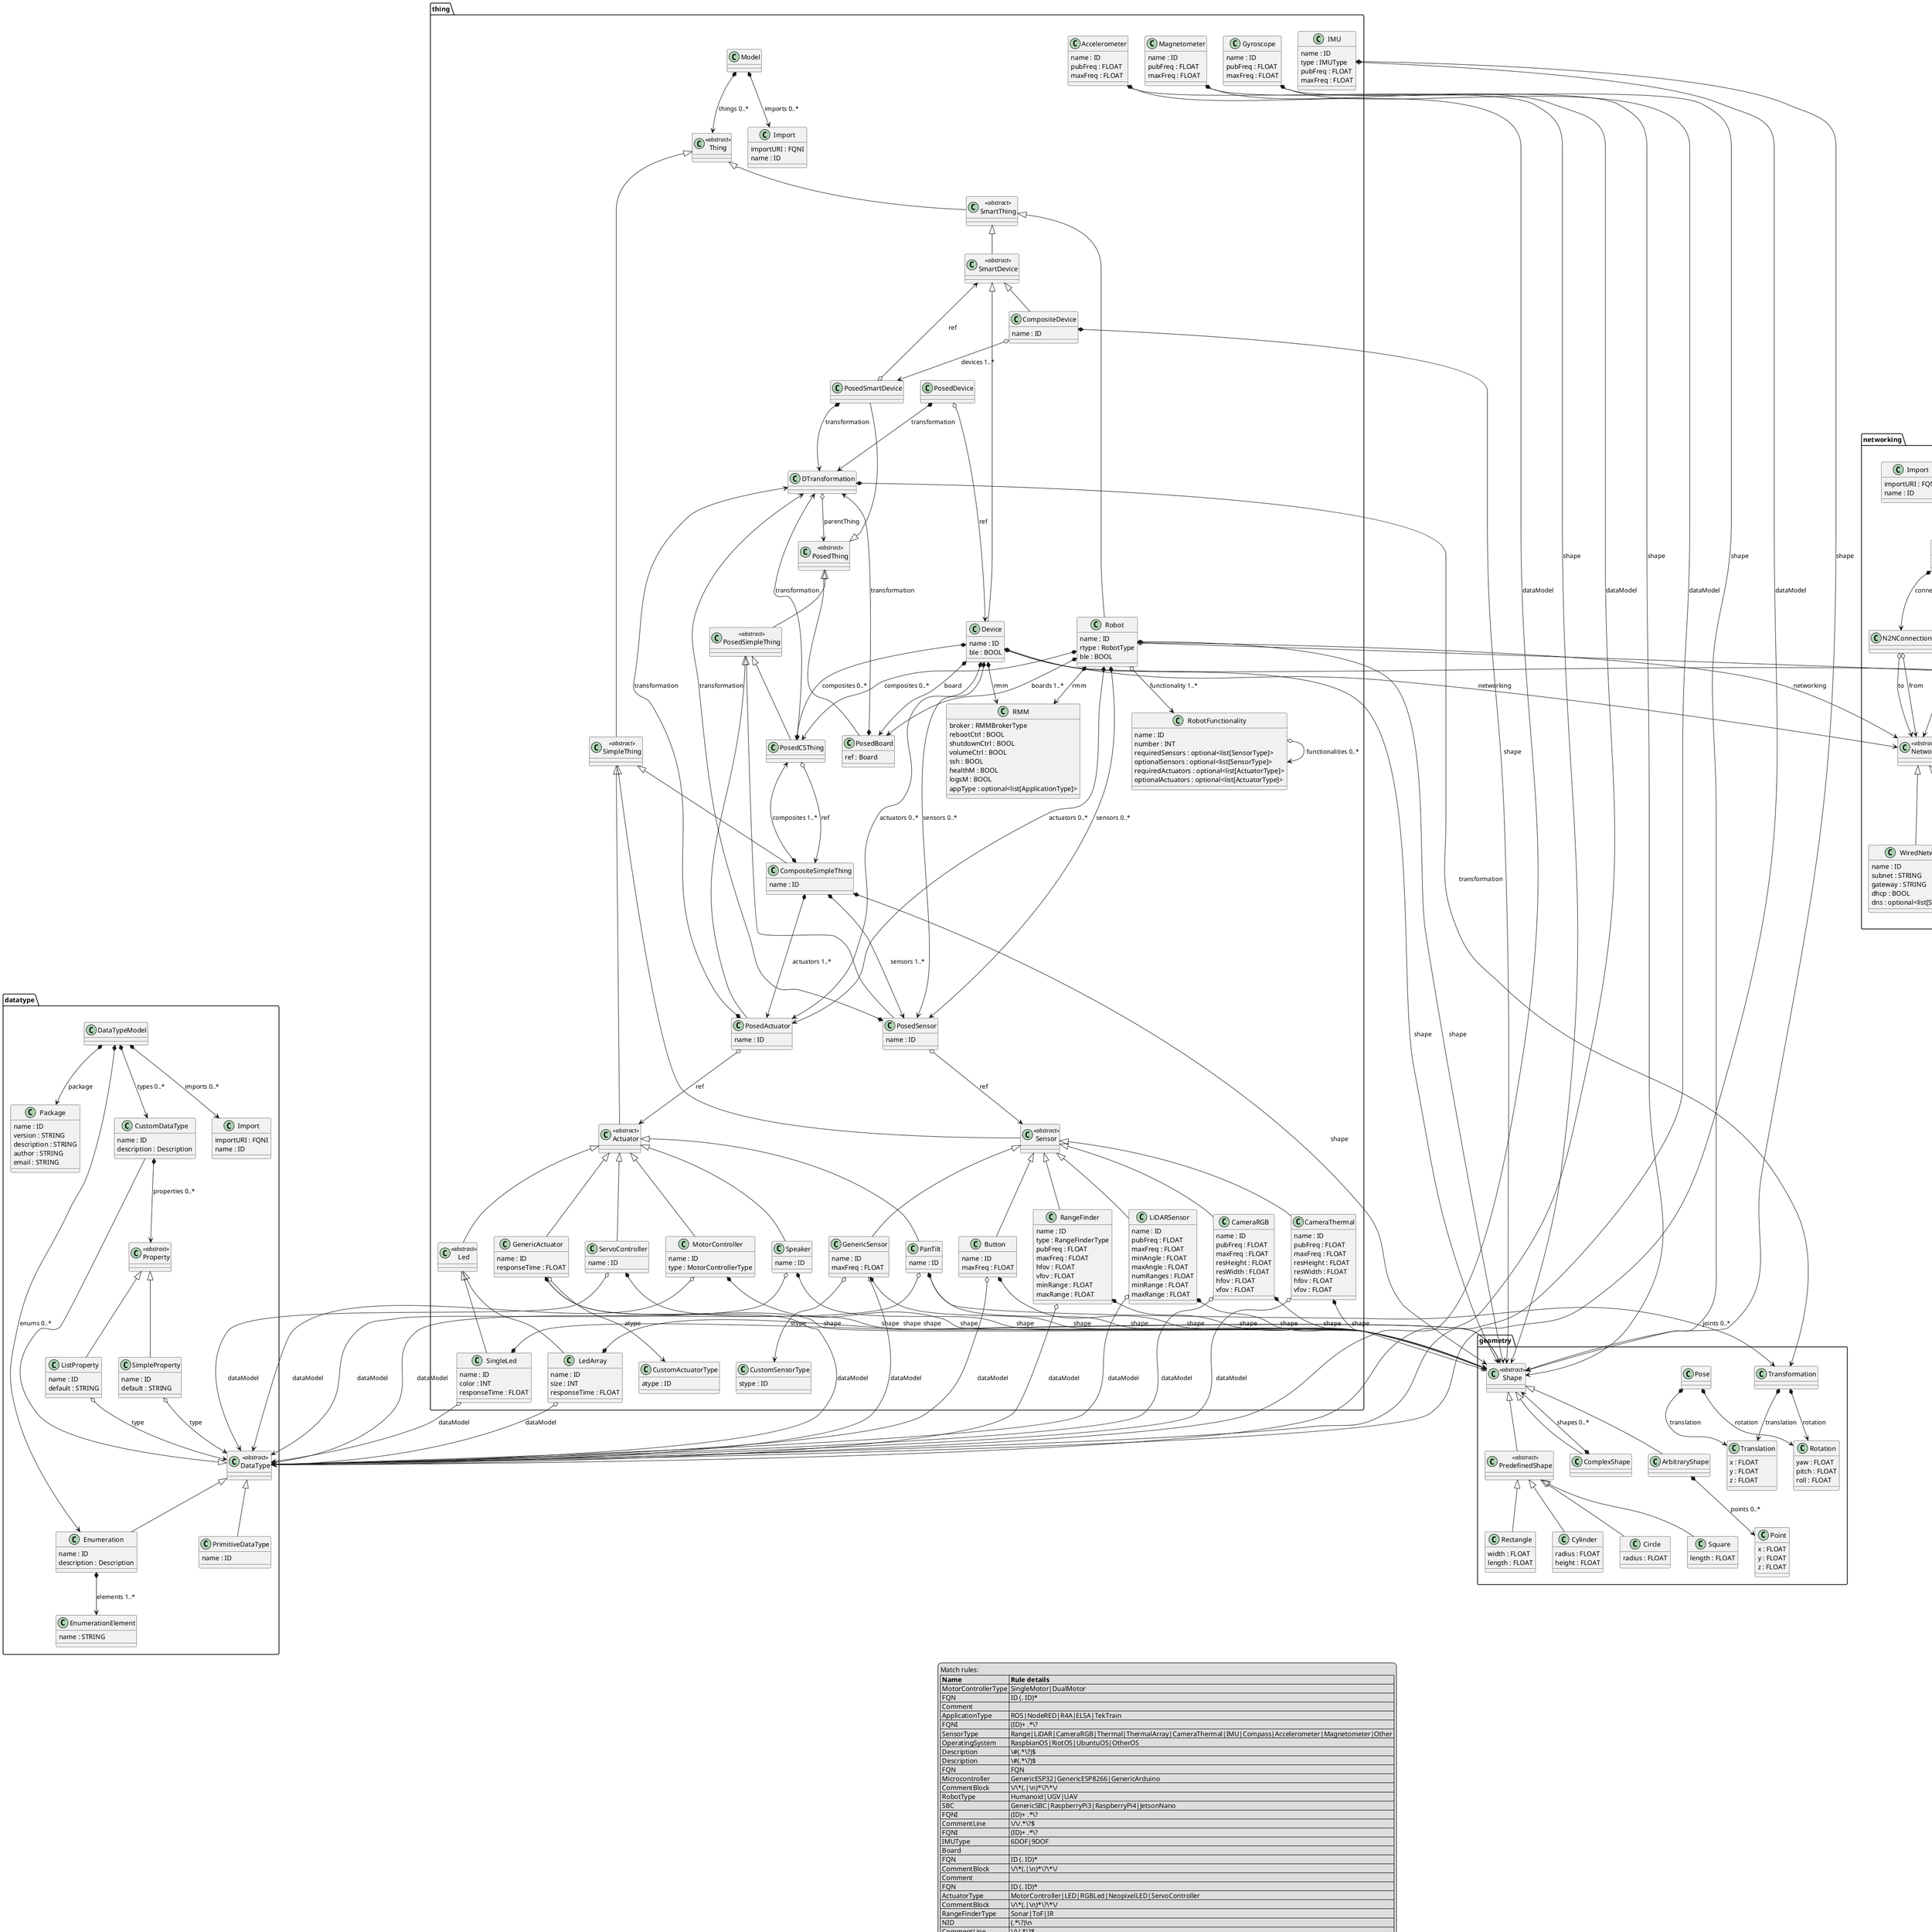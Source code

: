 @startuml
set namespaceSeparator .


class thing.Model  {
}


class thing.Thing <<abstract>> {
}


class thing.SmartThing <<abstract>> {
}


class thing.SmartDevice <<abstract>> {
}


class thing.CompositeDevice  {
  name : ID
}


class thing.SimpleThing <<abstract>> {
}


class thing.CompositeSimpleThing  {
  name : ID
}


class thing.Robot  {
  name : ID
  rtype : RobotType
  ble : BOOL
}


class thing.Device  {
  name : ID
  ble : BOOL
}


class thing.PosedThing <<abstract>> {
}


class thing.PosedSimpleThing <<abstract>> {
}


class thing.PosedCSThing  {
}


class thing.PosedSmartDevice  {
}


class thing.PosedDevice  {
}


class thing.PosedSensor  {
  name : ID
}


class thing.PosedActuator  {
  name : ID
}


class thing.PosedBoard  {
  ref : Board
}


class thing.Actuator <<abstract>> {
}


class thing.CustomSensorType  {
  stype : ID
}


class thing.CustomActuatorType  {
  atype : ID
}


class thing.MotorController  {
  name : ID
  type : MotorControllerType
}


class thing.ServoController  {
  name : ID
}


class thing.PanTilt  {
  name : ID
}


class thing.Speaker  {
  name : ID
}


class thing.Led <<abstract>> {
}


class thing.SingleLed  {
  name : ID
  color : INT
  responseTime : FLOAT
}


class thing.LedArray  {
  name : ID
  size : INT
  responseTime : FLOAT
}


class thing.GenericActuator  {
  name : ID
  responseTime : FLOAT
}


class thing.Sensor <<abstract>> {
}


class thing.GenericSensor  {
  name : ID
  maxFreq : FLOAT
}


class thing.Button  {
  name : ID
  maxFreq : FLOAT
}


class thing.RangeFinder  {
  name : ID
  type : RangeFinderType
  pubFreq : FLOAT
  maxFreq : FLOAT
  hfov : FLOAT
  vfov : FLOAT
  minRange : FLOAT
  maxRange : FLOAT
}


class thing.LiDARSensor  {
  name : ID
  pubFreq : FLOAT
  maxFreq : FLOAT
  minAngle : FLOAT
  maxAngle : FLOAT
  numRanges : FLOAT
  minRange : FLOAT
  maxRange : FLOAT
}


class thing.CameraRGB  {
  name : ID
  pubFreq : FLOAT
  maxFreq : FLOAT
  resHeight : FLOAT
  resWidth : FLOAT
  hfov : FLOAT
  vfov : FLOAT
}


class thing.CameraThermal  {
  name : ID
  pubFreq : FLOAT
  maxFreq : FLOAT
  resHeight : FLOAT
  resWidth : FLOAT
  hfov : FLOAT
  vfov : FLOAT
}


class thing.Accelerometer  {
  name : ID
  pubFreq : FLOAT
  maxFreq : FLOAT
}


class thing.Magnetometer  {
  name : ID
  pubFreq : FLOAT
  maxFreq : FLOAT
}


class thing.Gyroscope  {
  name : ID
  pubFreq : FLOAT
  maxFreq : FLOAT
}


class thing.IMU  {
  name : ID
  type : IMUType
  pubFreq : FLOAT
  maxFreq : FLOAT
}


class thing.RobotFunctionality  {
  name : ID
  number : INT
  requiredSensors : optional<list[SensorType]>
  optionalSensors : optional<list[SensorType]>
  requiredActuators : optional<list[ActuatorType]>
  optionalActuators : optional<list[ActuatorType]>
}


class thing.RMM  {
  broker : RMMBrokerType
  rebootCtrl : BOOL
  shutdownCtrl : BOOL
  volumeCtrl : BOOL
  ssh : BOOL
  healthM : BOOL
  logsM : BOOL
  appType : optional<list[ApplicationType]>
}


class thing.Import  {
  importURI : FQNI
  name : ID
}


class thing.DTransformation  {
}


class networking.Networking  {
}


class networking.NetworkTopology  {
  name : ID
}


class networking.N2NConnection  {
}


class networking.Network <<abstract>> {
}


class networking.WiredNetwork  {
  name : ID
  subnet : STRING
  gateway : STRING
  dhcp : BOOL
  dns : optional<list[STRING]>
}


class networking.WirelessNetwork  {
  name : ID
  wifi_ssid : STRING
  psk : STRING
  ip : STRING
  subnet : STRING
  gateway : STRING
  dns : optional<list[NID]>
}


class networking.Import  {
  importURI : FQNI
  name : ID
}


class communication.Model  {
}


class communication.CommunicationMiddleware <<abstract>> {
}


class communication.MessageBroker <<abstract>> {
}


class communication.REST  {
  name : ID
  baseUrl : STRING
  port : INT
}


class communication.Authentication <<abstract>> {
}


class communication.AuthPlain  {
  username : STRING
  password : STRING
}


class communication.AuthApiKey  {
  key : STRING
}


class communication.AMQPBroker  {
  name : ID
  host : STRING
  port : INT
  vhost : STRING
  ssl : BOOL
}


class communication.MQTTBroker  {
  name : ID
  host : STRING
  port : INT
  ssl : BOOL
}


class communication.RedisBroker  {
  name : ID
  host : STRING
  port : INT
  db : INT
  ssl : BOOL
}


class communication.Import  {
  importURI : FQNI
  name : ID
}


class datatype.DataTypeModel  {
}


class datatype.Package  {
  name : ID
  version : STRING
  description : STRING
  author : STRING
  email : STRING
}


class datatype.DataType <<abstract>> {
}


class datatype.CustomDataType  {
  name : ID
  description : Description
}


class datatype.Property <<abstract>> {
}


class datatype.SimpleProperty  {
  name : ID
  default : STRING
}


class datatype.ListProperty  {
  name : ID
  default : STRING
}


class datatype.Enumeration  {
  name : ID
  description : Description
}


class datatype.EnumerationElement  {
  name : STRING
}


class datatype.PrimitiveDataType  {
  name : ID
}


class datatype.Import  {
  importURI : FQNI
  name : ID
}


class geometry.Point  {
  x : FLOAT
  y : FLOAT
  z : FLOAT
}


class geometry.Translation  {
  x : FLOAT
  y : FLOAT
  z : FLOAT
}


class geometry.Rotation  {
  yaw : FLOAT
  pitch : FLOAT
  roll : FLOAT
}


class geometry.Transformation  {
}


class geometry.Pose  {
}


class geometry.Shape <<abstract>> {
}


class geometry.ComplexShape  {
}


class geometry.PredefinedShape <<abstract>> {
}


class geometry.Circle  {
  radius : FLOAT
}


class geometry.Square  {
  length : FLOAT
}


class geometry.Rectangle  {
  width : FLOAT
  length : FLOAT
}


class geometry.Cylinder  {
  radius : FLOAT
  height : FLOAT
}


class geometry.ArbitraryShape  {
}


thing.Model *--> thing.Import: imports 0..*
thing.Model *--> thing.Thing: things 0..*
thing.Thing <|-- thing.SmartThing
thing.Thing <|-- thing.SimpleThing
thing.SmartThing <|-- thing.Robot
thing.SmartThing <|-- thing.SmartDevice
thing.SmartDevice <|-- thing.Device
thing.SmartDevice <|-- thing.CompositeDevice
thing.CompositeDevice o--> thing.PosedSmartDevice: devices 1..*
thing.CompositeDevice *--> geometry.Shape: shape
thing.SimpleThing <|-- thing.Sensor
thing.SimpleThing <|-- thing.Actuator
thing.SimpleThing <|-- thing.CompositeSimpleThing
thing.CompositeSimpleThing *--> geometry.Shape: shape
thing.CompositeSimpleThing *--> thing.PosedSensor: sensors 1..*
thing.CompositeSimpleThing *--> thing.PosedActuator: actuators 1..*
thing.CompositeSimpleThing *--> thing.PosedCSThing: composites 1..*
thing.Robot *--> thing.PosedBoard: boards 1..*
thing.Robot *--> thing.PosedSensor: sensors 0..*
thing.Robot *--> thing.PosedActuator: actuators 0..*
thing.Robot *--> thing.PosedCSThing: composites 0..*
thing.Robot o--> thing.RobotFunctionality: functionality 1..*
thing.Robot o--> networking.Network: networking
thing.Robot o--> communication.CommunicationMiddleware: communication
thing.Robot *--> geometry.Shape: shape
thing.Robot *--> thing.RMM: rmm
thing.Device *--> thing.PosedBoard: board
thing.Device *--> thing.PosedSensor: sensors 0..*
thing.Device *--> thing.PosedActuator: actuators 0..*
thing.Device *--> thing.PosedCSThing: composites 0..*
thing.Device o--> networking.Network: networking
thing.Device o--> communication.CommunicationMiddleware: communication
thing.Device *--> geometry.Shape: shape
thing.Device *--> thing.RMM: rmm
thing.PosedThing <|-- thing.PosedSmartDevice
thing.PosedThing <|-- thing.PosedSimpleThing
thing.PosedThing <|-- thing.PosedBoard
thing.PosedSimpleThing <|-- thing.PosedSensor
thing.PosedSimpleThing <|-- thing.PosedActuator
thing.PosedSimpleThing <|-- thing.PosedCSThing
thing.PosedCSThing o--> thing.CompositeSimpleThing: ref
thing.PosedCSThing *--> thing.DTransformation: transformation
thing.PosedSmartDevice o--> thing.SmartDevice: ref
thing.PosedSmartDevice *--> thing.DTransformation: transformation
thing.PosedDevice o--> thing.Device: ref
thing.PosedDevice *--> thing.DTransformation: transformation
thing.PosedSensor o--> thing.Sensor: ref
thing.PosedSensor *--> thing.DTransformation: transformation
thing.PosedActuator o--> thing.Actuator: ref
thing.PosedActuator *--> thing.DTransformation: transformation
thing.PosedBoard *--> thing.DTransformation: transformation
thing.Actuator <|-- thing.GenericActuator
thing.Actuator <|-- thing.MotorController
thing.Actuator <|-- thing.ServoController
thing.Actuator <|-- thing.PanTilt
thing.Actuator <|-- thing.Speaker
thing.Actuator <|-- thing.Led
thing.MotorController o--> datatype.DataType: dataModel
thing.MotorController *--> geometry.Shape: shape
thing.ServoController o--> datatype.DataType: dataModel
thing.ServoController *--> geometry.Shape: shape
thing.PanTilt o--> datatype.DataType: dataModel
thing.PanTilt *--> geometry.Transformation: joints 0..*
thing.PanTilt *--> geometry.Shape: shape
thing.Speaker o--> datatype.DataType: dataModel
thing.Speaker *--> geometry.Shape: shape
thing.Led <|-- thing.SingleLed
thing.Led <|-- thing.LedArray
thing.SingleLed o--> datatype.DataType: dataModel
thing.SingleLed *--> geometry.Shape: shape
thing.LedArray o--> datatype.DataType: dataModel
thing.LedArray *--> geometry.Shape: shape
thing.GenericActuator o--> thing.CustomActuatorType: atype
thing.GenericActuator o--> datatype.DataType: dataModel
thing.GenericActuator *--> geometry.Shape: shape
thing.Sensor <|-- thing.GenericSensor
thing.Sensor <|-- thing.RangeFinder
thing.Sensor <|-- thing.LiDARSensor
thing.Sensor <|-- thing.CameraRGB
thing.Sensor <|-- thing.CameraThermal
thing.Sensor <|-- thing.Button
thing.GenericSensor o--> thing.CustomSensorType: stype
thing.GenericSensor o--> datatype.DataType: dataModel
thing.GenericSensor *--> geometry.Shape: shape
thing.Button o--> datatype.DataType: dataModel
thing.Button *--> geometry.Shape: shape
thing.RangeFinder o--> datatype.DataType: dataModel
thing.RangeFinder *--> geometry.Shape: shape
thing.LiDARSensor o--> datatype.DataType: dataModel
thing.LiDARSensor *--> geometry.Shape: shape
thing.CameraRGB o--> datatype.DataType: dataModel
thing.CameraRGB *--> geometry.Shape: shape
thing.CameraThermal o--> datatype.DataType: dataModel
thing.CameraThermal *--> geometry.Shape: shape
thing.Accelerometer o--> datatype.DataType: dataModel
thing.Accelerometer *--> geometry.Shape: shape
thing.Magnetometer o--> datatype.DataType: dataModel
thing.Magnetometer *--> geometry.Shape: shape
thing.Gyroscope o--> datatype.DataType: dataModel
thing.Gyroscope *--> geometry.Shape: shape
thing.IMU o--> datatype.DataType: dataModel
thing.IMU *--> geometry.Shape: shape
thing.RobotFunctionality o--> thing.RobotFunctionality: functionalities 0..*
thing.DTransformation *--> geometry.Transformation: transformation
thing.DTransformation o--> thing.PosedThing: parentThing
networking.Networking *--> networking.Network: networks 0..*
networking.Networking *--> networking.NetworkTopology: topology
networking.NetworkTopology o--> networking.Network: networks 0..*
networking.NetworkTopology *--> networking.N2NConnection: connections 0..*
networking.N2NConnection o--> networking.Network: from
networking.N2NConnection o--> networking.Network: to
networking.Network <|-- networking.WiredNetwork
networking.Network <|-- networking.WirelessNetwork
communication.Model *--> communication.Import: imports 0..*
communication.Model *--> communication.CommunicationMiddleware: communication 0..*
communication.CommunicationMiddleware <|-- communication.MessageBroker
communication.CommunicationMiddleware <|-- communication.REST
communication.MessageBroker <|-- communication.AMQPBroker
communication.MessageBroker <|-- communication.MQTTBroker
communication.MessageBroker <|-- communication.RedisBroker
communication.REST *--> communication.Authentication: auth
communication.Authentication <|-- communication.AuthPlain
communication.Authentication <|-- communication.AuthApiKey
communication.AMQPBroker *--> communication.Authentication: auth
communication.MQTTBroker *--> communication.Authentication: auth
communication.RedisBroker *--> communication.Authentication: auth
datatype.DataTypeModel *--> datatype.Import: imports 0..*
datatype.DataTypeModel *--> datatype.Package: package
datatype.DataTypeModel *--> datatype.CustomDataType: types 0..*
datatype.DataTypeModel *--> datatype.Enumeration: enums 0..*
datatype.DataType <|-- datatype.PrimitiveDataType
datatype.DataType <|-- datatype.CustomDataType
datatype.DataType <|-- datatype.Enumeration
datatype.CustomDataType *--> datatype.Property: properties 0..*
datatype.Property <|-- datatype.ListProperty
datatype.Property <|-- datatype.SimpleProperty
datatype.SimpleProperty o--> datatype.DataType: type
datatype.ListProperty o--> datatype.DataType: type
datatype.Enumeration *--> datatype.EnumerationElement: elements 1..*
geometry.Transformation *--> geometry.Translation: translation
geometry.Transformation *--> geometry.Rotation: rotation
geometry.Pose *--> geometry.Translation: translation
geometry.Pose *--> geometry.Rotation: rotation
geometry.Shape <|-- geometry.PredefinedShape
geometry.Shape <|-- geometry.ArbitraryShape
geometry.Shape <|-- geometry.ComplexShape
geometry.ComplexShape *--> geometry.Shape: shapes 0..*
geometry.PredefinedShape <|-- geometry.Circle
geometry.PredefinedShape <|-- geometry.Square
geometry.PredefinedShape <|-- geometry.Rectangle
geometry.PredefinedShape <|-- geometry.Cylinder
geometry.ArbitraryShape *--> geometry.Point: points 0..*

legend
  Match rules:
  |= Name  |= Rule details |
  | MotorControllerType | SingleMotor\|DualMotor |
  | FQN | ID (. ID)* |
  | Comment |  |
  | ApplicationType | ROS\|NodeRED\|R4A\|ELSA\|TekTrain |
  | FQNI | (ID)+ .*\? |
  | SensorType | Range\|LiDAR\|CameraRGB\|Thermal\|ThermalArray\|CameraThermal\|IMU\|Compass\|Accelerometer\|Magnetometer\|Other |
  | OperatingSystem | RaspbianOS\|RiotOS\|UbuntuOS\|OtherOS |
  | Description | \\#(.*\?)$ |
  | Description | \\#(.*\?)$ |
  | FQN | FQN |
  | Microcontroller | GenericESP32\|GenericESP8266\|GenericArduino |
  | CommentBlock | \\/\\*(.\|\\n)*\?\\*\\/ |
  | RobotType | Humanoid\|UGV\|UAV |
  | SBC | GenericSBC\|RaspberryPi3\|RaspberryPi4\|JetsonNano |
  | FQNI | (ID)+ .*\? |
  | CommentLine | \\/\\/.*\?$ |
  | FQNI | (ID)+ .*\? |
  | IMUType | 6DOF\|9DOF |
  | Board |  |
  | FQN | ID (. ID)* |
  | CommentBlock | \\/\\*(.\|\\n)*\?\\*\\/ |
  | Comment |  |
  | FQN | ID (. ID)* |
  | ActuatorType | MotorController\|LED\|RGBLed\|NeopixelLED\|ServoController |
  | CommentBlock | \\/\\*(.\|\\n)*\?\\*\\/ |
  | RangeFinderType | Sonar\|ToF\|IR |
  | NID | (.*\?)\\n |
  | CommentLine | \\/\\/.*\?$ |
  | Description | \\#(.*\?)$ |
  | NID | (.*\?)\\n |
  | FQNI | (ID)+ .*\? |
  | CommentLine | \\/\\/.*\?$ |
  | RMMBrokerType | MQTT_EMQX\|MQTT_Mosquito\|AMQP_RabbitMQ\|Redis |
  | Comment |  |
end legend

@enduml
